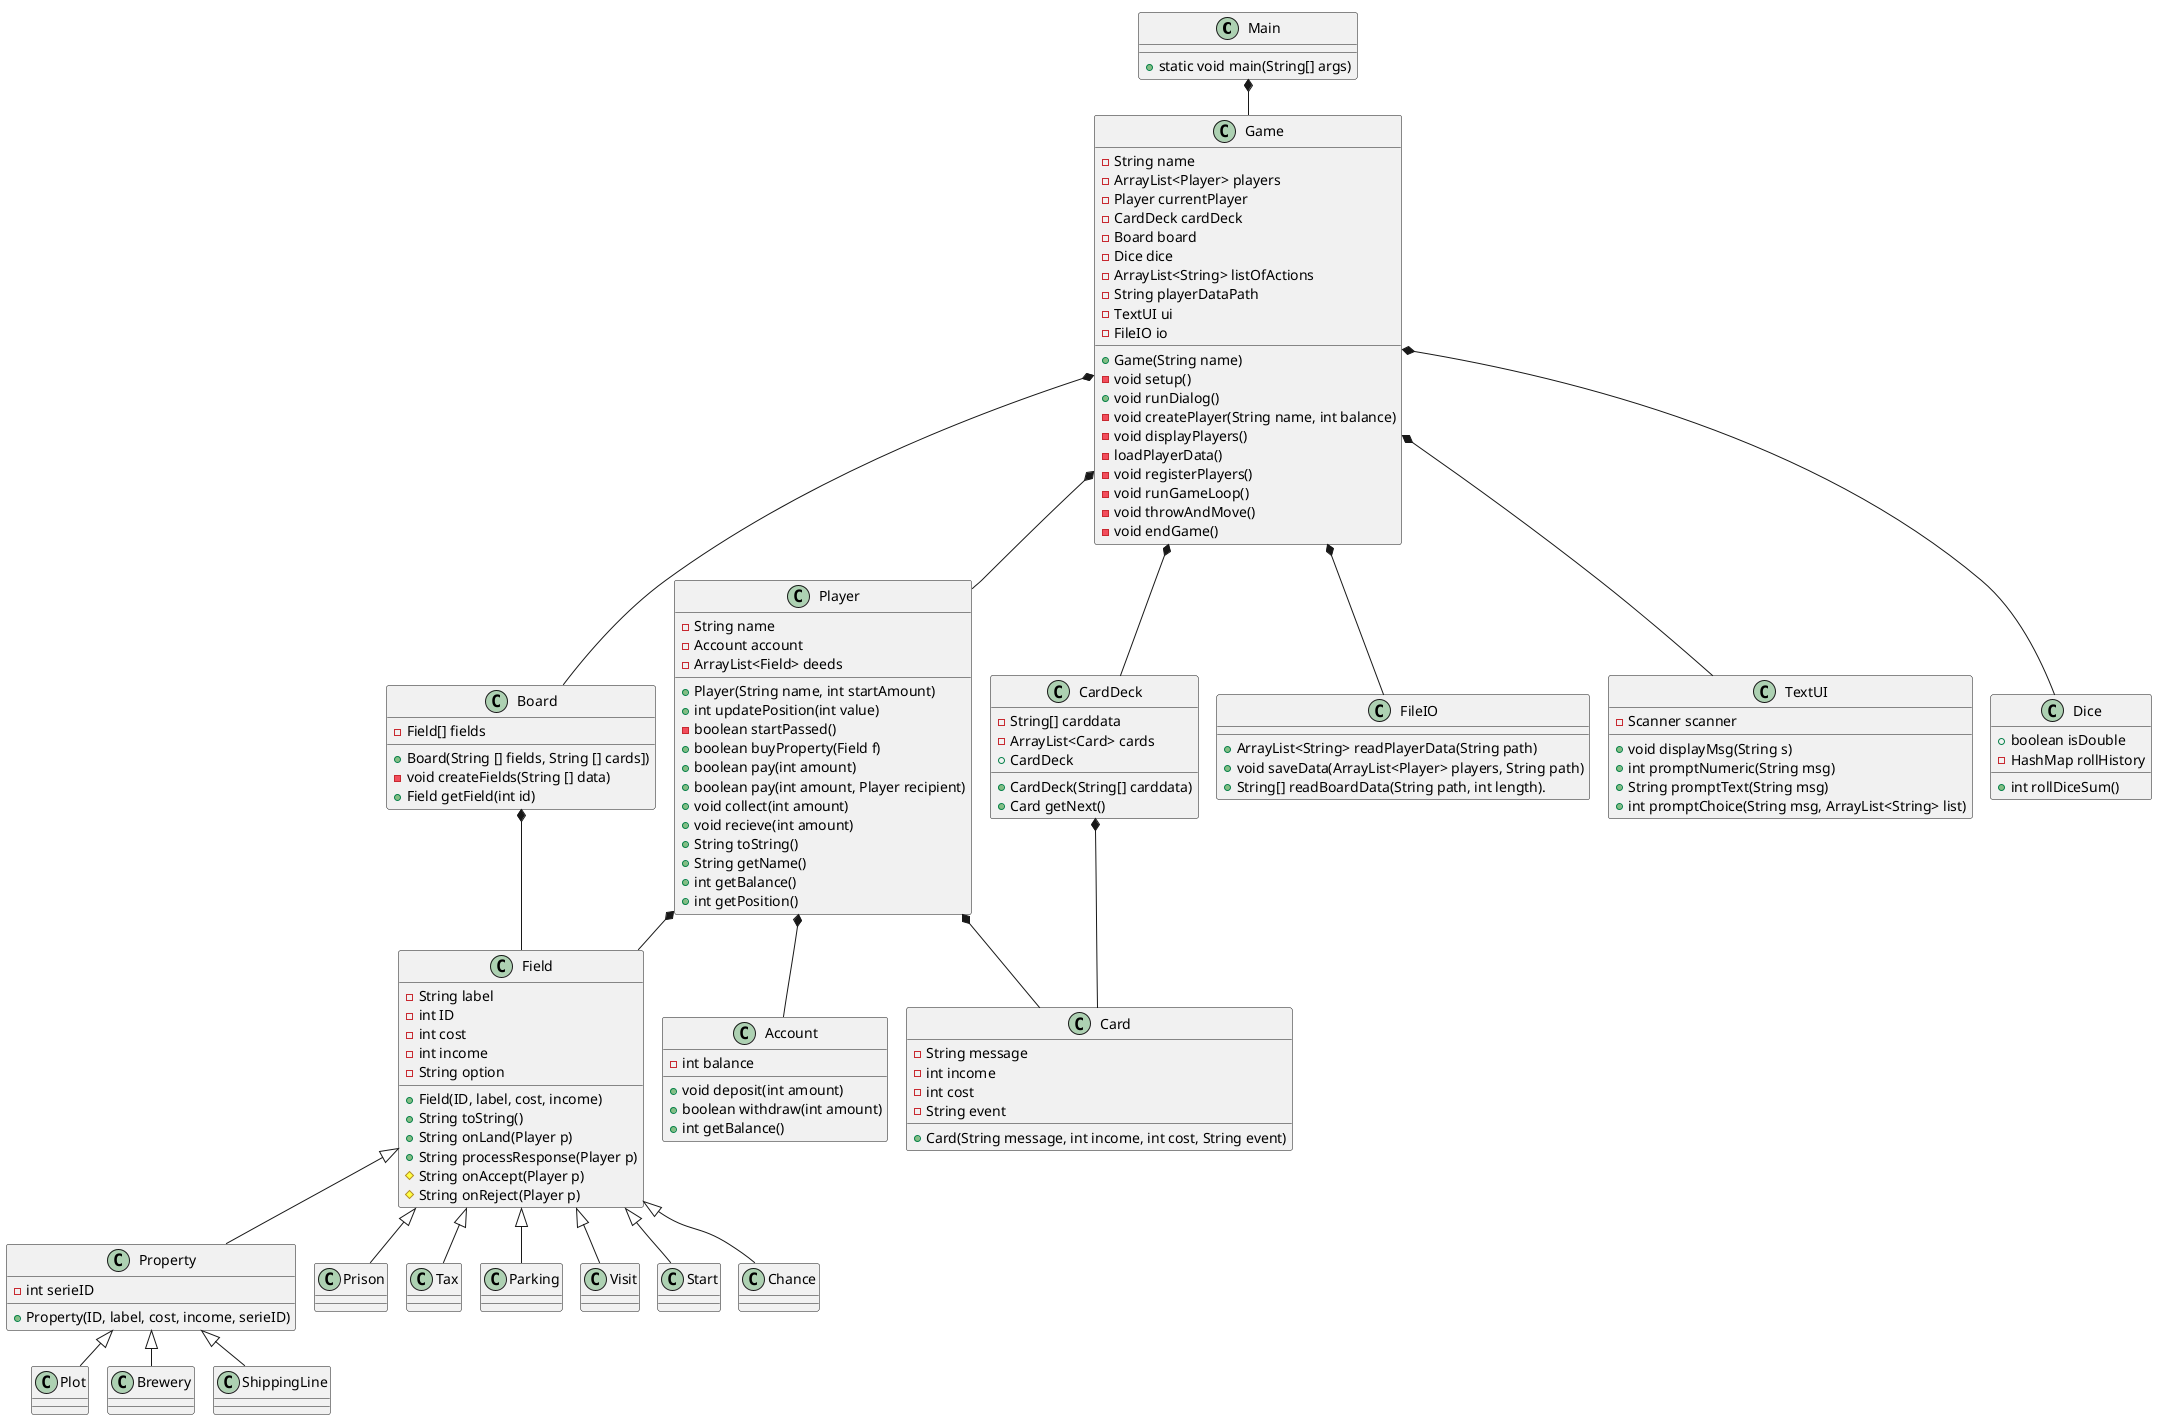 @startuml
!pragma layout smetana
class Main{
+ static void main(String[] args)
}

class Property
{
    - int serieID
    + Property(ID, label, cost, income, serieID)
}

class Plot
{

}

class Brewery
{

}



class ShippingLine
{

}

class Prison
{

}

class Tax
{

}

class Parking
{

}

class Visit
{

}

class Start
{

}

class Chance
{

}

class Game{
 - String name
 - ArrayList<Player> players
 - Player currentPlayer
 - CardDeck cardDeck
 - Board board
 - Dice dice
 'utilities
  - ArrayList<String> listOfActions
  - String playerDataPath
  - TextUI ui
  - FileIO io
  'Contructor
 + Game(String name)
 'Methods
 - void setup()
 + void runDialog()
 - void createPlayer(String name, int balance)
 - void displayPlayers()
  - loadPlayerData()
 - void registerPlayers()
 - void runGameLoop()
 - void throwAndMove()
 - void endGame()

}

class Player{
- String name
- Account account
- ArrayList<Field> deeds
+ Player(String name, int startAmount)
+ int updatePosition(int value)
- boolean startPassed()
+ boolean buyProperty(Field f)
+ boolean pay(int amount)
+ boolean pay(int amount, Player recipient)
+ void collect(int amount)
+ void recieve(int amount)
+ String toString()
+ String getName()
+ int getBalance()
+ int getPosition()
}
class Account{
- int balance
+ void deposit(int amount)
+ boolean withdraw(int amount)
+ int getBalance()
}

class FileIO{
+ ArrayList<String> readPlayerData(String path)
+ void saveData(ArrayList<Player> players, String path)
+ String[] readBoardData(String path, int length).
}

class TextUI{
- Scanner scanner
+ void displayMsg(String s)
+ int promptNumeric(String msg)
+ String promptText(String msg)
+ int promptChoice(String msg, ArrayList<String> list)
}

class Field{
- String label
 - int ID
 - int cost
 - int income
 - String option
 + Field(ID, label, cost, income)
 + String toString()
 + String onLand(Player p)
 + String processResponse(Player p)
 # String onAccept(Player p)
 # String onReject(Player p)
}
class Board{
 - Field[] fields
 + Board(String [] fields, String [] cards])
 - void createFields(String [] data)
 + Field getField(int id)
}

class CardDeck {
- String[] carddata
- ArrayList<Card> cards
+ CardDeck
+ CardDeck(String[] carddata)
+ Card getNext()
}
class Card{
-String message
-int income
-int cost
-String event
+Card(String message, int income, int cost, String event)
}

class Dice{
 +boolean isDouble
 -HashMap rollHistory
 +int rollDiceSum()
 }

Game *-- TextUI
Main *-- Game
Game *-- Player
Game *-- FileIO
Player *-- Account
Game *-- Board
Board *-- Field
Game *-- CardDeck
CardDeck *-- Card
Game *-- Dice
Player *-- Card
Player *-- Field
Field <|-- Property
Property <|-- Brewery
Property <|-- ShippingLine
Property <|-- Plot
Field <|-- Prison
Field <|-- Tax
Field <|-- Parking
Field <|-- Visit
Field <|-- Start
Field <|-- Chance



@enduml